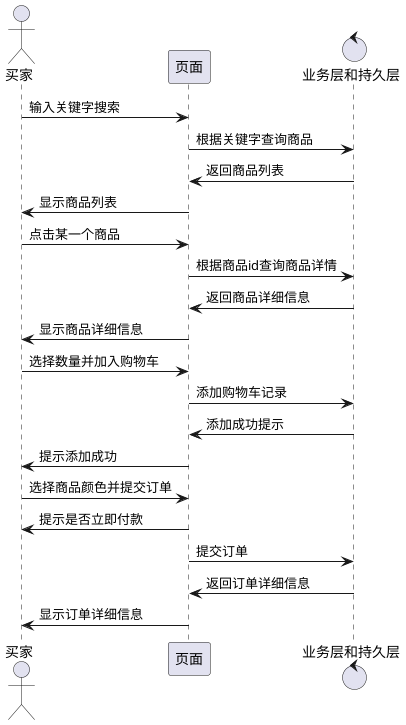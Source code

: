 @startuml

actor 买家 as customer
participant 页面 as view
control 业务层和持久层 as sc

customer -> view : 输入关键字搜索
view     -> sc   : 根据关键字查询商品
sc       -> view : 返回商品列表
customer <- view : 显示商品列表

customer -> view : 点击某一个商品
view     -> sc   : 根据商品id查询商品详情
sc       -> view : 返回商品详细信息
customer <- view : 显示商品详细信息

customer -> view : 选择数量并加入购物车
view     -> sc   : 添加购物车记录
sc       -> view : 添加成功提示
customer <- view : 提示添加成功

customer -> view : 选择商品颜色并提交订单
customer <- view : 提示是否立即付款
view     -> sc   : 提交订单
sc       -> view : 返回订单详细信息
customer <- view : 显示订单详细信息

@enduml